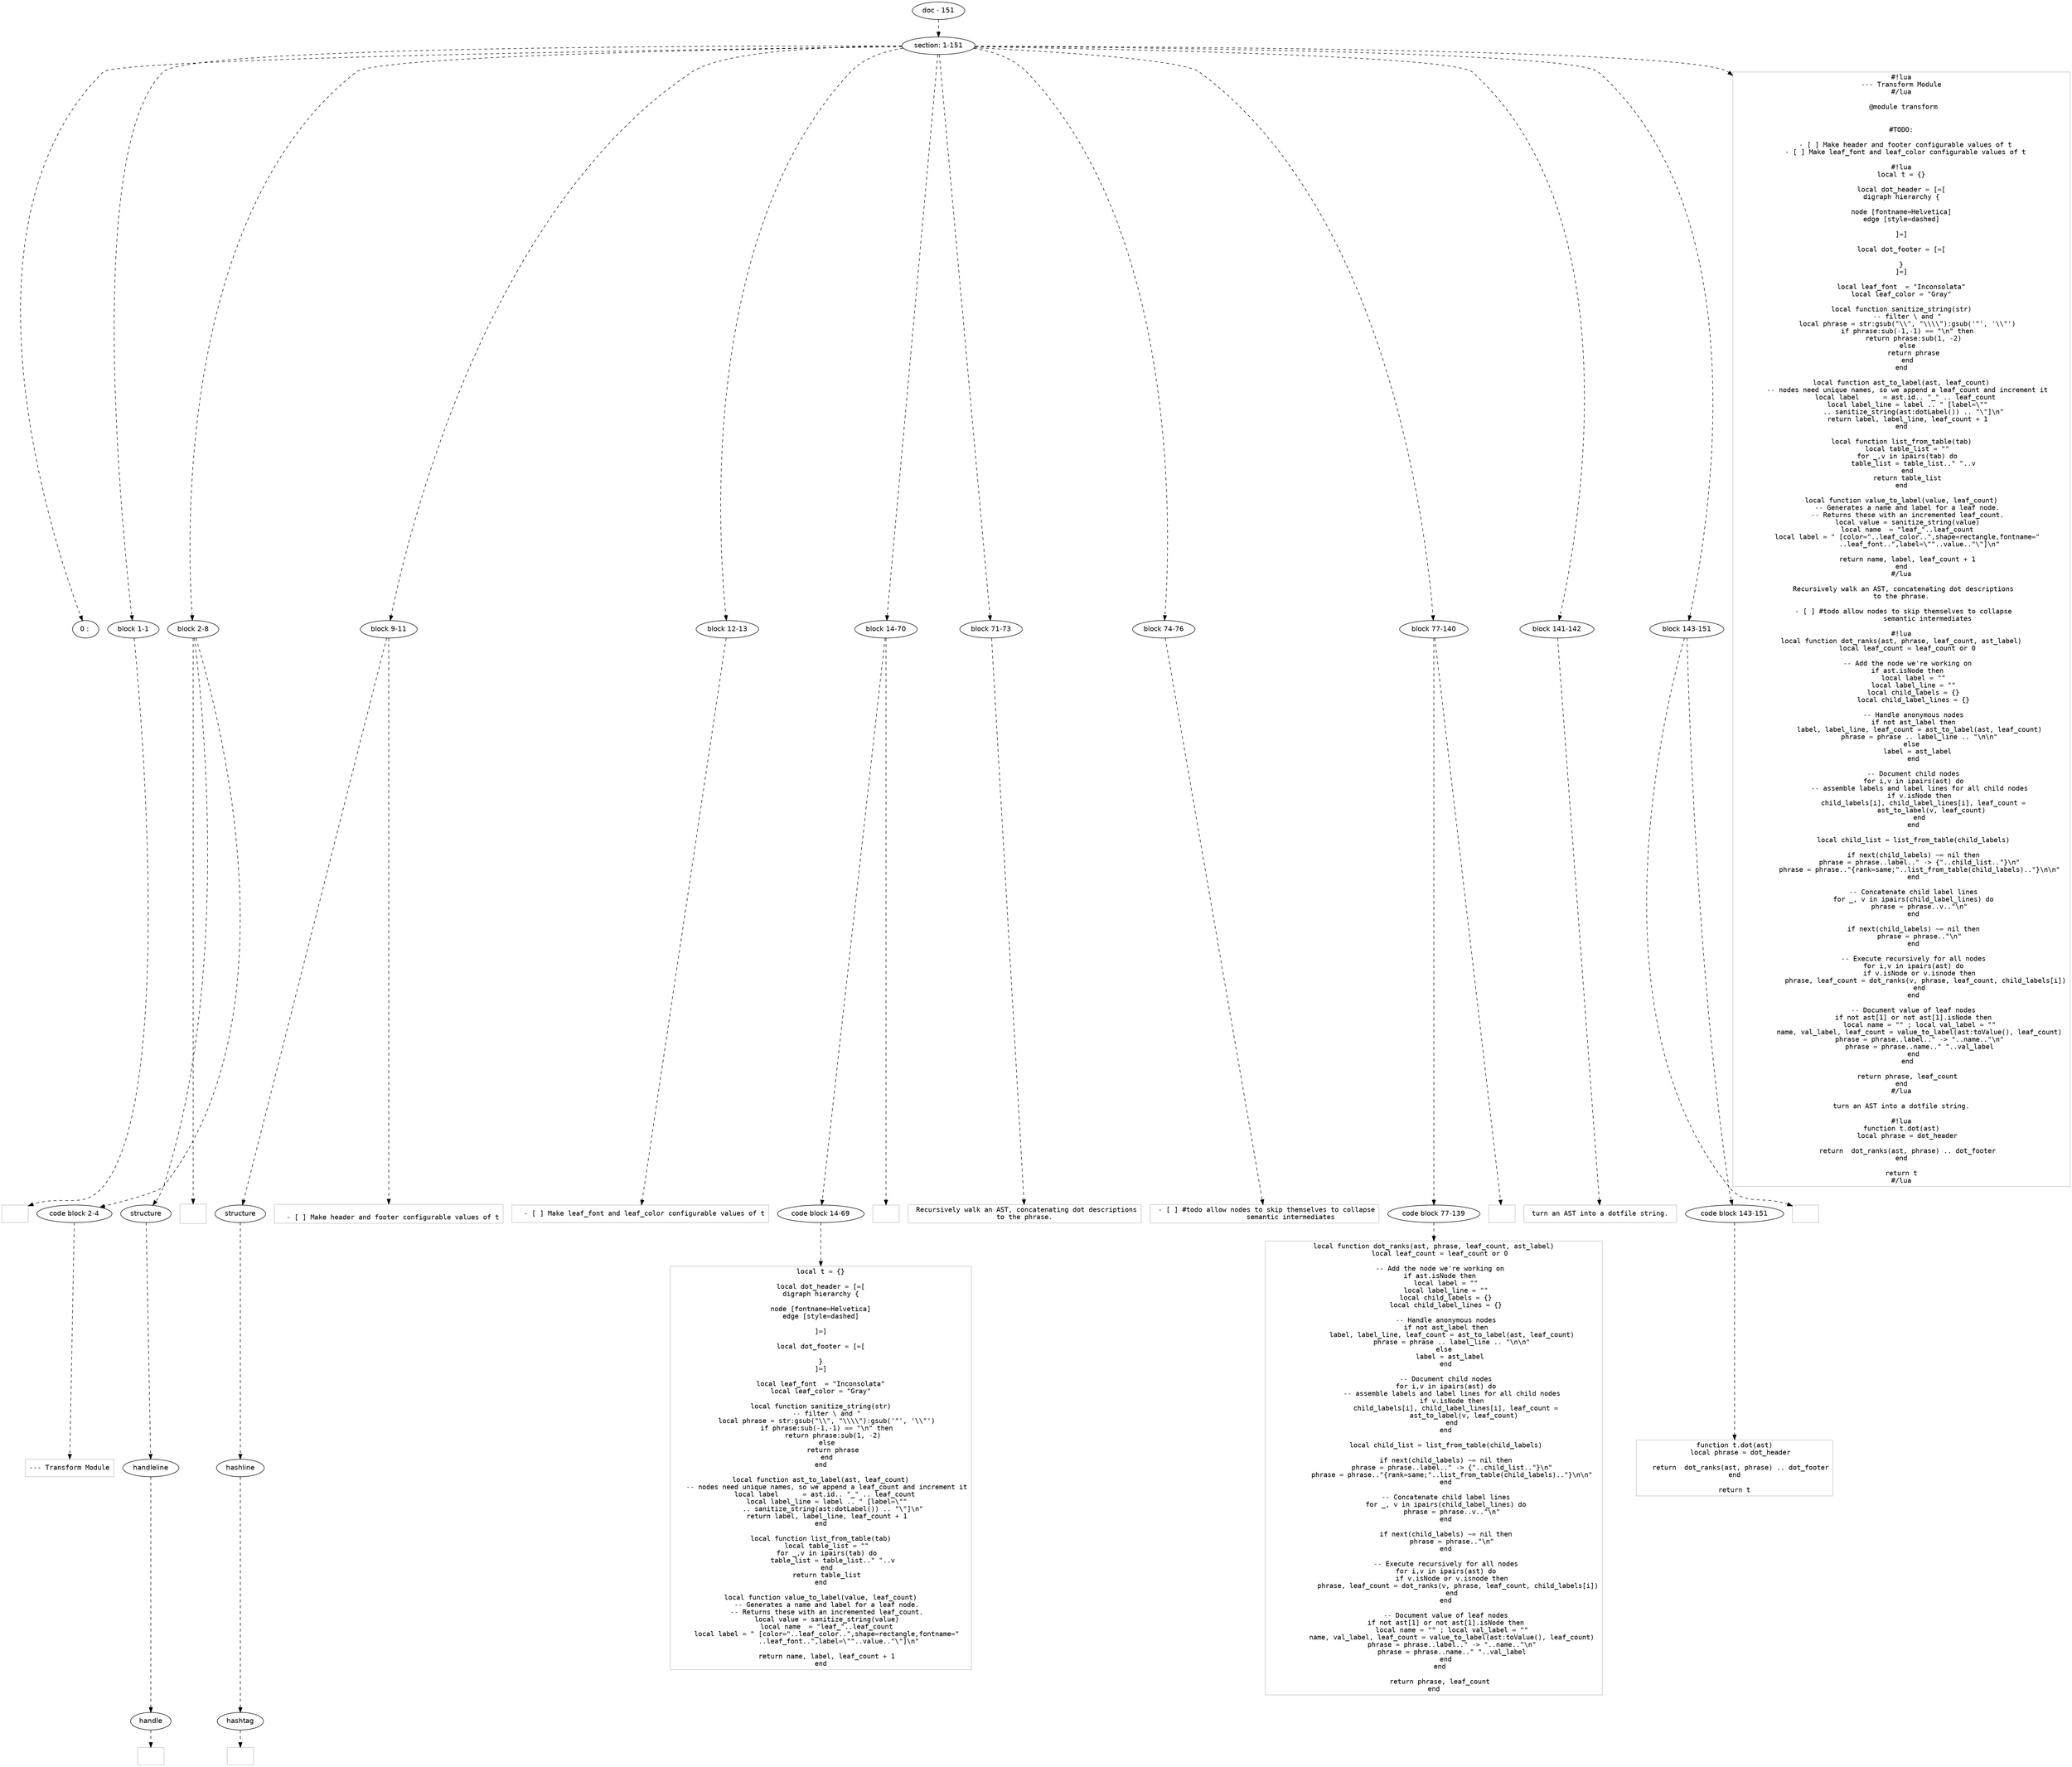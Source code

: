 digraph hierarchy {

node [fontname=Helvetica]
edge [style=dashed]

doc_0 [label="doc - 151"]


doc_0 -> { section_1}
{rank=same; section_1}

section_1 [label="section: 1-151"]


section_1 -> { header_2 block_3 block_4 block_5 block_6 block_7 block_8 block_9 block_10 block_11 block_12}
{rank=same; header_2 block_3 block_4 block_5 block_6 block_7 block_8 block_9 block_10 block_11 block_12}

header_2 [label="0 : "]

block_3 [label="block 1-1"]

block_4 [label="block 2-8"]

block_5 [label="block 9-11"]

block_6 [label="block 12-13"]

block_7 [label="block 14-70"]

block_8 [label="block 71-73"]

block_9 [label="block 74-76"]

block_10 [label="block 77-140"]

block_11 [label="block 141-142"]

block_12 [label="block 143-151"]


block_3 -> leaf_13
leaf_13  [color=Gray,shape=rectangle,fontname=Inconsolata,label=""]
block_4 -> { codeblock_14 structure_15}
{rank=same; codeblock_14 structure_15}

codeblock_14 [label="code block 2-4"]

structure_15 [label="structure"]


codeblock_14 -> leaf_16
leaf_16  [color=Gray,shape=rectangle,fontname=Inconsolata,label="--- Transform Module"]
structure_15 -> { handleline_17}
{rank=same; handleline_17}

handleline_17 [label="handleline"]


handleline_17 -> { handle_18}
{rank=same; handle_18}

handle_18 [label="handle"]


handle_18 -> leaf_19
leaf_19  [color=Gray,shape=rectangle,fontname=Inconsolata,label=""]
block_4 -> leaf_20
leaf_20  [color=Gray,shape=rectangle,fontname=Inconsolata,label="

"]
block_5 -> { structure_21}
{rank=same; structure_21}

structure_21 [label="structure"]


structure_21 -> { hashline_22}
{rank=same; hashline_22}

hashline_22 [label="hashline"]


hashline_22 -> { hashtag_23}
{rank=same; hashtag_23}

hashtag_23 [label="hashtag"]


hashtag_23 -> leaf_24
leaf_24  [color=Gray,shape=rectangle,fontname=Inconsolata,label=""]
block_5 -> leaf_25
leaf_25  [color=Gray,shape=rectangle,fontname=Inconsolata,label="
  - [ ] Make header and footer configurable values of t"]
block_6 -> leaf_26
leaf_26  [color=Gray,shape=rectangle,fontname=Inconsolata,label="  - [ ] Make leaf_font and leaf_color configurable values of t
"]
block_7 -> { codeblock_27}
{rank=same; codeblock_27}

codeblock_27 [label="code block 14-69"]


codeblock_27 -> leaf_28
leaf_28  [color=Gray,shape=rectangle,fontname=Inconsolata,label="local t = {}

local dot_header = [=[
digraph hierarchy {

node [fontname=Helvetica]
edge [style=dashed]

]=]

local dot_footer = [=[

}
]=]

local leaf_font  = \"Inconsolata\"
local leaf_color = \"Gray\"

local function sanitize_string(str)
   -- filter \\ and \"
   local phrase = str:gsub(\"\\\\\", \"\\\\\\\\\"):gsub('\"', '\\\\\"')
   if phrase:sub(-1,-1) == \"\\n\" then
      return phrase:sub(1, -2)
   else
      return phrase
   end
end

local function ast_to_label(ast, leaf_count)
   -- nodes need unique names, so we append a leaf_count and increment it
   local label      = ast.id.. \"_\" .. leaf_count 
   local label_line = label .. \" [label=\\\"\"
      .. sanitize_string(ast:dotLabel()) .. \"\\\"]\\n\"
   return label, label_line, leaf_count + 1
end

local function list_from_table(tab)
   local table_list = \"\"
   for _,v in ipairs(tab) do
      table_list = table_list..\" \"..v
   end
   return table_list
end

local function value_to_label(value, leaf_count)
   -- Generates a name and label for a leaf node.
   -- Returns these with an incremented leaf_count.
   local value = sanitize_string(value)
   local name  = \"leaf_\"..leaf_count
   local label = \" [color=\"..leaf_color..\",shape=rectangle,fontname=\"
         ..leaf_font..\",label=\\\"\"..value..\"\\\"]\\n\"

   return name, label, leaf_count + 1
end"]
block_7 -> leaf_29
leaf_29  [color=Gray,shape=rectangle,fontname=Inconsolata,label=""]
block_8 -> leaf_30
leaf_30  [color=Gray,shape=rectangle,fontname=Inconsolata,label=" Recursively walk an AST, concatenating dot descriptions
 to the phrase. 
"]
block_9 -> leaf_31
leaf_31  [color=Gray,shape=rectangle,fontname=Inconsolata,label=" - [ ] #todo allow nodes to skip themselves to collapse
             semantic intermediates
"]
block_10 -> { codeblock_32}
{rank=same; codeblock_32}

codeblock_32 [label="code block 77-139"]


codeblock_32 -> leaf_33
leaf_33  [color=Gray,shape=rectangle,fontname=Inconsolata,label="local function dot_ranks(ast, phrase, leaf_count, ast_label)
   local leaf_count = leaf_count or 0

   -- Add the node we're working on
   if ast.isNode then
      local label = \"\"
      local label_line = \"\"
      local child_labels = {}
      local child_label_lines = {}

      -- Handle anonymous nodes
      if not ast_label then
         label, label_line, leaf_count = ast_to_label(ast, leaf_count)
         phrase = phrase .. label_line .. \"\\n\\n\"
      else 
         label = ast_label 
      end

      -- Document child nodes
      for i,v in ipairs(ast) do
         -- assemble labels and label lines for all child nodes
         if v.isNode then
            child_labels[i], child_label_lines[i], leaf_count = 
               ast_to_label(v, leaf_count)
         end
      end

      local child_list = list_from_table(child_labels)

      if next(child_labels) ~= nil then
         phrase = phrase..label..\" -> {\"..child_list..\"}\\n\"
         phrase = phrase..\"{rank=same;\"..list_from_table(child_labels)..\"}\\n\\n\"
      end

      -- Concatenate child label lines
      for _, v in ipairs(child_label_lines) do
         phrase = phrase..v..\"\\n\"
      end

      if next(child_labels) ~= nil then
         phrase = phrase..\"\\n\"
      end

      -- Execute recursively for all nodes
      for i,v in ipairs(ast) do
         if v.isNode or v.isnode then
            phrase, leaf_count = dot_ranks(v, phrase, leaf_count, child_labels[i])
         end
      end

      -- Document value of leaf nodes
      if not ast[1] or not ast[1].isNode then
         local name = \"\" ; local val_label = \"\"
         name, val_label, leaf_count = value_to_label(ast:toValue(), leaf_count)
         phrase = phrase..label..\" -> \"..name..\"\\n\"
         phrase = phrase..name..\" \"..val_label
      end
   end

   return phrase, leaf_count
end"]
block_10 -> leaf_34
leaf_34  [color=Gray,shape=rectangle,fontname=Inconsolata,label=""]
block_11 -> leaf_35
leaf_35  [color=Gray,shape=rectangle,fontname=Inconsolata,label=" turn an AST into a dotfile string. 
"]
block_12 -> { codeblock_36}
{rank=same; codeblock_36}

codeblock_36 [label="code block 143-151"]


codeblock_36 -> leaf_37
leaf_37  [color=Gray,shape=rectangle,fontname=Inconsolata,label="function t.dot(ast)
   local phrase = dot_header

   return  dot_ranks(ast, phrase) .. dot_footer
end

return t"]
block_12 -> leaf_38
leaf_38  [color=Gray,shape=rectangle,fontname=Inconsolata,label=""]
section_1 -> leaf_39
leaf_39  [color=Gray,shape=rectangle,fontname=Inconsolata,label="#!lua
--- Transform Module
#/lua

 @module transform


 #TODO: 

  - [ ] Make header and footer configurable values of t
  - [ ] Make leaf_font and leaf_color configurable values of t

#!lua
local t = {}

local dot_header = [=[
digraph hierarchy {

node [fontname=Helvetica]
edge [style=dashed]

]=]

local dot_footer = [=[

}
]=]

local leaf_font  = \"Inconsolata\"
local leaf_color = \"Gray\"

local function sanitize_string(str)
   -- filter \\ and \"
   local phrase = str:gsub(\"\\\\\", \"\\\\\\\\\"):gsub('\"', '\\\\\"')
   if phrase:sub(-1,-1) == \"\\n\" then
      return phrase:sub(1, -2)
   else
      return phrase
   end
end

local function ast_to_label(ast, leaf_count)
   -- nodes need unique names, so we append a leaf_count and increment it
   local label      = ast.id.. \"_\" .. leaf_count 
   local label_line = label .. \" [label=\\\"\"
      .. sanitize_string(ast:dotLabel()) .. \"\\\"]\\n\"
   return label, label_line, leaf_count + 1
end

local function list_from_table(tab)
   local table_list = \"\"
   for _,v in ipairs(tab) do
      table_list = table_list..\" \"..v
   end
   return table_list
end

local function value_to_label(value, leaf_count)
   -- Generates a name and label for a leaf node.
   -- Returns these with an incremented leaf_count.
   local value = sanitize_string(value)
   local name  = \"leaf_\"..leaf_count
   local label = \" [color=\"..leaf_color..\",shape=rectangle,fontname=\"
         ..leaf_font..\",label=\\\"\"..value..\"\\\"]\\n\"

   return name, label, leaf_count + 1
end
#/lua

 Recursively walk an AST, concatenating dot descriptions
 to the phrase. 

 - [ ] #todo allow nodes to skip themselves to collapse
             semantic intermediates

#!lua
local function dot_ranks(ast, phrase, leaf_count, ast_label)
   local leaf_count = leaf_count or 0

   -- Add the node we're working on
   if ast.isNode then
      local label = \"\"
      local label_line = \"\"
      local child_labels = {}
      local child_label_lines = {}

      -- Handle anonymous nodes
      if not ast_label then
         label, label_line, leaf_count = ast_to_label(ast, leaf_count)
         phrase = phrase .. label_line .. \"\\n\\n\"
      else 
         label = ast_label 
      end

      -- Document child nodes
      for i,v in ipairs(ast) do
         -- assemble labels and label lines for all child nodes
         if v.isNode then
            child_labels[i], child_label_lines[i], leaf_count = 
               ast_to_label(v, leaf_count)
         end
      end

      local child_list = list_from_table(child_labels)

      if next(child_labels) ~= nil then
         phrase = phrase..label..\" -> {\"..child_list..\"}\\n\"
         phrase = phrase..\"{rank=same;\"..list_from_table(child_labels)..\"}\\n\\n\"
      end

      -- Concatenate child label lines
      for _, v in ipairs(child_label_lines) do
         phrase = phrase..v..\"\\n\"
      end

      if next(child_labels) ~= nil then
         phrase = phrase..\"\\n\"
      end

      -- Execute recursively for all nodes
      for i,v in ipairs(ast) do
         if v.isNode or v.isnode then
            phrase, leaf_count = dot_ranks(v, phrase, leaf_count, child_labels[i])
         end
      end

      -- Document value of leaf nodes
      if not ast[1] or not ast[1].isNode then
         local name = \"\" ; local val_label = \"\"
         name, val_label, leaf_count = value_to_label(ast:toValue(), leaf_count)
         phrase = phrase..label..\" -> \"..name..\"\\n\"
         phrase = phrase..name..\" \"..val_label
      end
   end

   return phrase, leaf_count
end
#/lua

 turn an AST into a dotfile string. 

#!lua
function t.dot(ast)
   local phrase = dot_header

   return  dot_ranks(ast, phrase) .. dot_footer
end

return t
#/lua"]

}
